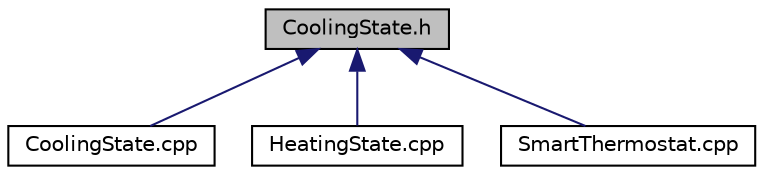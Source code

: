 digraph "CoolingState.h"
{
 // LATEX_PDF_SIZE
  edge [fontname="Helvetica",fontsize="10",labelfontname="Helvetica",labelfontsize="10"];
  node [fontname="Helvetica",fontsize="10",shape=record];
  Node1 [label="CoolingState.h",height=0.2,width=0.4,color="black", fillcolor="grey75", style="filled", fontcolor="black",tooltip="Concrete class representing the \"Cooling\" state of a smart device."];
  Node1 -> Node2 [dir="back",color="midnightblue",fontsize="10",style="solid",fontname="Helvetica"];
  Node2 [label="CoolingState.cpp",height=0.2,width=0.4,color="black", fillcolor="white", style="filled",URL="$CoolingState_8cpp.html",tooltip="Implementation of the CoolingState class methods."];
  Node1 -> Node3 [dir="back",color="midnightblue",fontsize="10",style="solid",fontname="Helvetica"];
  Node3 [label="HeatingState.cpp",height=0.2,width=0.4,color="black", fillcolor="white", style="filled",URL="$HeatingState_8cpp.html",tooltip="Implementation of the HeatingState class methods."];
  Node1 -> Node4 [dir="back",color="midnightblue",fontsize="10",style="solid",fontname="Helvetica"];
  Node4 [label="SmartThermostat.cpp",height=0.2,width=0.4,color="black", fillcolor="white", style="filled",URL="$SmartThermostat_8cpp.html",tooltip="Implementation of the SmartThermostat class."];
}

